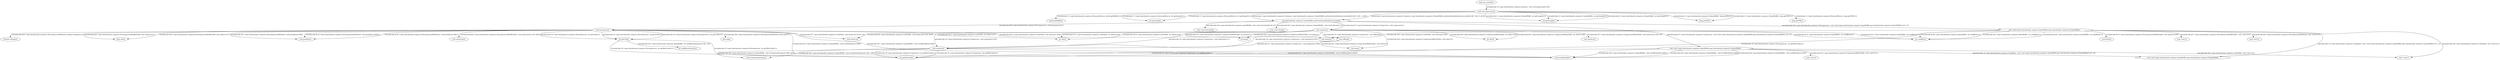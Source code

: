 digraph g {
13[label="void decompress()"]
7[label="byte[] getBuffer()"]
8[label="void <init>(int,byte[])"]
9[label="void <init>(byte[])"]
25[label="int readBytes(byte[],int)"]
33[label="void clBlock()"]
11[label="void compress()"]
30[label="int readByte()"]
19[label="void push(byte)"]
32[label="void output(int)"]
10[label="void <init>(spec.benchmarks.compress.InputBuffer,spec.benchmarks.compress.OutputBuffer)"]
26[label="void init(int)"]
14[label="void set(int,byte)"]
35[label="int of(int)"]
5[label="int getLength()"]
17[label="void writeByte(byte)"]
21[label="int of(int)"]
24[label="int getMaxCode()"]
28[label="void <init>()"]
18[label="byte pop()"]
23[label="void clear(int)"]
6[label="spec.benchmarks.compress.OutputBuffer performAction(byte[],int,int,byte[])"]
12[label="void <init>(spec.benchmarks.compress.InputBuffer,spec.benchmarks.compress.OutputBuffer)"]
1[label="void runCompress(int)"]
3[label="int getLength()"]
15[label="void set(int,int)"]
16[label="boolean isEmpty()"]
22[label="int getCode()"]
27[label="void <init>()"]
34[label="void set(int,int)"]
29[label="void <init>()"]
38[label="void writebytes(byte[],int)"]
39[label="void <init>()"]
2[label="long getCRC()"]
4[label="long getCRC()"]
36[label="void clear()"]
20[label="byte of(int)"]
31[label="void <init>(spec.benchmarks.compress.InputBuffer,spec.benchmarks.compress.OutputBuffer)"]
0[label="long inst_main(int)"]
37[label="int hsize()"]
32->38[label="virtualinvoke $r9.<spec.benchmarks.compress.OutputBuffer: void writebytes(byte[],int)>($r8, $i37)"]
32->38[label="virtualinvoke $r2.<spec.benchmarks.compress.OutputBuffer: void writebytes(byte[],int)>($r1, $i8)"]
12->29[label="specialinvoke $r6.<spec.benchmarks.compress.CodeTable: void <init>()>()"]
11->21[label="virtualinvoke $r10.<spec.benchmarks.compress.CodeTable: int of(int)>(i24)"]
11->21[label="virtualinvoke $r11.<spec.benchmarks.compress.CodeTable: int of(int)>(i24)"]
12->30[label="virtualinvoke $r22.<spec.benchmarks.compress.InputBuffer: int readByte()>()"]
12->30[label="virtualinvoke $r20.<spec.benchmarks.compress.InputBuffer: int readByte()>()"]
12->30[label="virtualinvoke $r3.<spec.benchmarks.compress.InputBuffer: int readByte()>()"]
12->31[label="specialinvoke r0.<spec.benchmarks.compress.CompBase: void <init>(spec.benchmarks.compress.InputBuffer,spec.benchmarks.compress.OutputBuffer)>(r1, r2)"]
10->17[label="virtualinvoke $r9.<spec.benchmarks.compress.OutputBuffer: void writeByte(byte)>($b11)"]
10->17[label="virtualinvoke $r6.<spec.benchmarks.compress.OutputBuffer: void writeByte(byte)>($b6)"]
10->17[label="virtualinvoke $r8.<spec.benchmarks.compress.OutputBuffer: void writeByte(byte)>($b7)"]
1->2[label="virtualinvoke r3.<spec.benchmarks.compress.OutputBuffer: long getCRC()>()"]
1->2[label="virtualinvoke r2.<spec.benchmarks.compress.OutputBuffer: long getCRC()>()"]
1->3[label="virtualinvoke r2.<spec.benchmarks.compress.OutputBuffer: int getLength()>()"]
1->3[label="virtualinvoke r2.<spec.benchmarks.compress.OutputBuffer: int getLength()>()"]
1->3[label="virtualinvoke r3.<spec.benchmarks.compress.OutputBuffer: int getLength()>()"]
1->4[label="virtualinvoke r1.<spec.benchmarks.compress.Harness$Source: long getCRC()>()"]
1->5[label="virtualinvoke r1.<spec.benchmarks.compress.Harness$Source: int getLength()>()"]
1->5[label="virtualinvoke r1.<spec.benchmarks.compress.Harness$Source: int getLength()>()"]
1->6[label="staticinvoke <spec.benchmarks.compress.Compress: spec.benchmarks.compress.OutputBuffer performAction(byte[],int,int,byte[])>($r7, $i2, 0, $r10)"]
1->6[label="staticinvoke <spec.benchmarks.compress.Compress: spec.benchmarks.compress.OutputBuffer performAction(byte[],int,int,byte[])>($r13, $i5, 1, $r16)"]
1->7[label="virtualinvoke r1.<spec.benchmarks.compress.Harness$Source: byte[] getBuffer()>()"]
11->32[label="specialinvoke r0.<spec.benchmarks.compress.Compressor: void output(int)>(-1)"]
11->32[label="specialinvoke r0.<spec.benchmarks.compress.Compressor: void output(int)>(i19)"]
11->32[label="specialinvoke r0.<spec.benchmarks.compress.Compressor: void output(int)>(i19)"]
13->14[label="virtualinvoke $r8.<spec.benchmarks.compress.Decompressor$SuffixTable: void set(int,byte)>(i19, $b9)"]
11->34[label="virtualinvoke $r7.<spec.benchmarks.compress.Compressor$HashTable: void set(int,int)>(i24, i23)"]
11->33[label="specialinvoke r0.<spec.benchmarks.compress.Compressor: void clBlock()>()"]
13->17[label="virtualinvoke $r1.<spec.benchmarks.compress.OutputBuffer: void writeByte(byte)>($b2)"]
13->17[label="virtualinvoke $r5.<spec.benchmarks.compress.OutputBuffer: void writeByte(byte)>($b6)"]
11->36[label="virtualinvoke $r4.<spec.benchmarks.compress.Compressor$HashTable: void clear()>()"]
10->24[label="virtualinvoke r0.<spec.benchmarks.compress.Compressor: int getMaxCode()>()"]
13->18[label="virtualinvoke $r4.<spec.benchmarks.compress.Decompressor$DeStack: byte pop()>()"]
11->35[label="virtualinvoke $r5.<spec.benchmarks.compress.Compressor$HashTable: int of(int)>(i24)"]
11->35[label="virtualinvoke $r8.<spec.benchmarks.compress.Compressor$HashTable: int of(int)>(i24)"]
13->15[label="virtualinvoke $r7.<spec.benchmarks.compress.CodeTable: void set(int,int)>(i19, i15)"]
13->16[label="virtualinvoke $r6.<spec.benchmarks.compress.Decompressor$DeStack: boolean isEmpty()>()"]
11->37[label="virtualinvoke $r2.<spec.benchmarks.compress.Compressor$HashTable: int hsize()>()"]
11->37[label="virtualinvoke $r3.<spec.benchmarks.compress.Compressor$HashTable: int hsize()>()"]
11->30[label="virtualinvoke $r1.<spec.benchmarks.compress.InputBuffer: int readByte()>()"]
11->30[label="virtualinvoke $r12.<spec.benchmarks.compress.InputBuffer: int readByte()>()"]
32->17[label="virtualinvoke $r11.<spec.benchmarks.compress.OutputBuffer: void writeByte(byte)>($b45)"]
13->19[label="virtualinvoke $r3.<spec.benchmarks.compress.Decompressor$DeStack: void push(byte)>($b5)"]
13->19[label="virtualinvoke $r12.<spec.benchmarks.compress.Decompressor$DeStack: void push(byte)>($b12)"]
13->19[label="virtualinvoke $r10.<spec.benchmarks.compress.Decompressor$DeStack: void push(byte)>($b11)"]
10->29[label="specialinvoke $r4.<spec.benchmarks.compress.CodeTable: void <init>()>()"]
10->31[label="specialinvoke r0.<spec.benchmarks.compress.CompBase: void <init>(spec.benchmarks.compress.InputBuffer,spec.benchmarks.compress.OutputBuffer)>(r1, r2)"]
13->22[label="specialinvoke r0.<spec.benchmarks.compress.Decompressor: int getCode()>()"]
13->22[label="specialinvoke r0.<spec.benchmarks.compress.Decompressor: int getCode()>()"]
13->22[label="specialinvoke r0.<spec.benchmarks.compress.Decompressor: int getCode()>()"]
13->23[label="virtualinvoke $r13.<spec.benchmarks.compress.CodeTable: void clear(int)>(256)"]
32->24[label="virtualinvoke r0.<spec.benchmarks.compress.Compressor: int getMaxCode()>()"]
32->24[label="virtualinvoke r0.<spec.benchmarks.compress.Compressor: int getMaxCode()>()"]
33->36[label="virtualinvoke $r1.<spec.benchmarks.compress.Compressor$HashTable: void clear()>()"]
13->20[label="virtualinvoke $r9.<spec.benchmarks.compress.Decompressor$SuffixTable: byte of(int)>(i17)"]
13->20[label="virtualinvoke $r2.<spec.benchmarks.compress.Decompressor$SuffixTable: byte of(int)>(i17)"]
13->21[label="virtualinvoke $r11.<spec.benchmarks.compress.CodeTable: int of(int)>(i17)"]
33->32[label="specialinvoke r0.<spec.benchmarks.compress.Compressor: void output(int)>(256)"]
22->24[label="virtualinvoke r0.<spec.benchmarks.compress.Decompressor: int getMaxCode()>()"]
22->24[label="virtualinvoke r0.<spec.benchmarks.compress.Decompressor: int getMaxCode()>()"]
22->25[label="virtualinvoke $r2.<spec.benchmarks.compress.InputBuffer: int readBytes(byte[],int)>($r1, $i1)"]
0->1[label="virtualinvoke r0.<spec.benchmarks.compress.Harness: void runCompress(int)>(i0)"]
10->39[label="specialinvoke $r3.<spec.benchmarks.compress.Compressor$HashTable: void <init>()>()"]
12->23[label="virtualinvoke $r9.<spec.benchmarks.compress.CodeTable: void clear(int)>(256)"]
12->24[label="virtualinvoke r0.<spec.benchmarks.compress.Decompressor: int getMaxCode()>()"]
6->8[label="specialinvoke $r4.<spec.benchmarks.compress.InputBuffer: void <init>(int,byte[])>(i0, r0)"]
12->27[label="specialinvoke $r8.<spec.benchmarks.compress.Decompressor$DeStack: void <init>()>()"]
6->9[label="specialinvoke $r5.<spec.benchmarks.compress.OutputBuffer: void <init>(byte[])>(r1)"]
12->28[label="specialinvoke $r7.<spec.benchmarks.compress.Decompressor$SuffixTable: void <init>()>()"]
12->26[label="virtualinvoke $r10.<spec.benchmarks.compress.Decompressor$SuffixTable: void init(int)>(256)"]
11->15[label="virtualinvoke $r6.<spec.benchmarks.compress.CodeTable: void set(int,int)>(i24, $i16)"]
6->10[label="specialinvoke $r7.<spec.benchmarks.compress.Compressor: void <init>(spec.benchmarks.compress.InputBuffer,spec.benchmarks.compress.OutputBuffer)>(r2, r3)"]
6->12[label="specialinvoke $r6.<spec.benchmarks.compress.Decompressor: void <init>(spec.benchmarks.compress.InputBuffer,spec.benchmarks.compress.OutputBuffer)>(r2, r3)"]
6->11[label="virtualinvoke $r7.<spec.benchmarks.compress.Compressor: void compress()>()"]
6->13[label="virtualinvoke $r6.<spec.benchmarks.compress.Decompressor: void decompress()>()"]
}